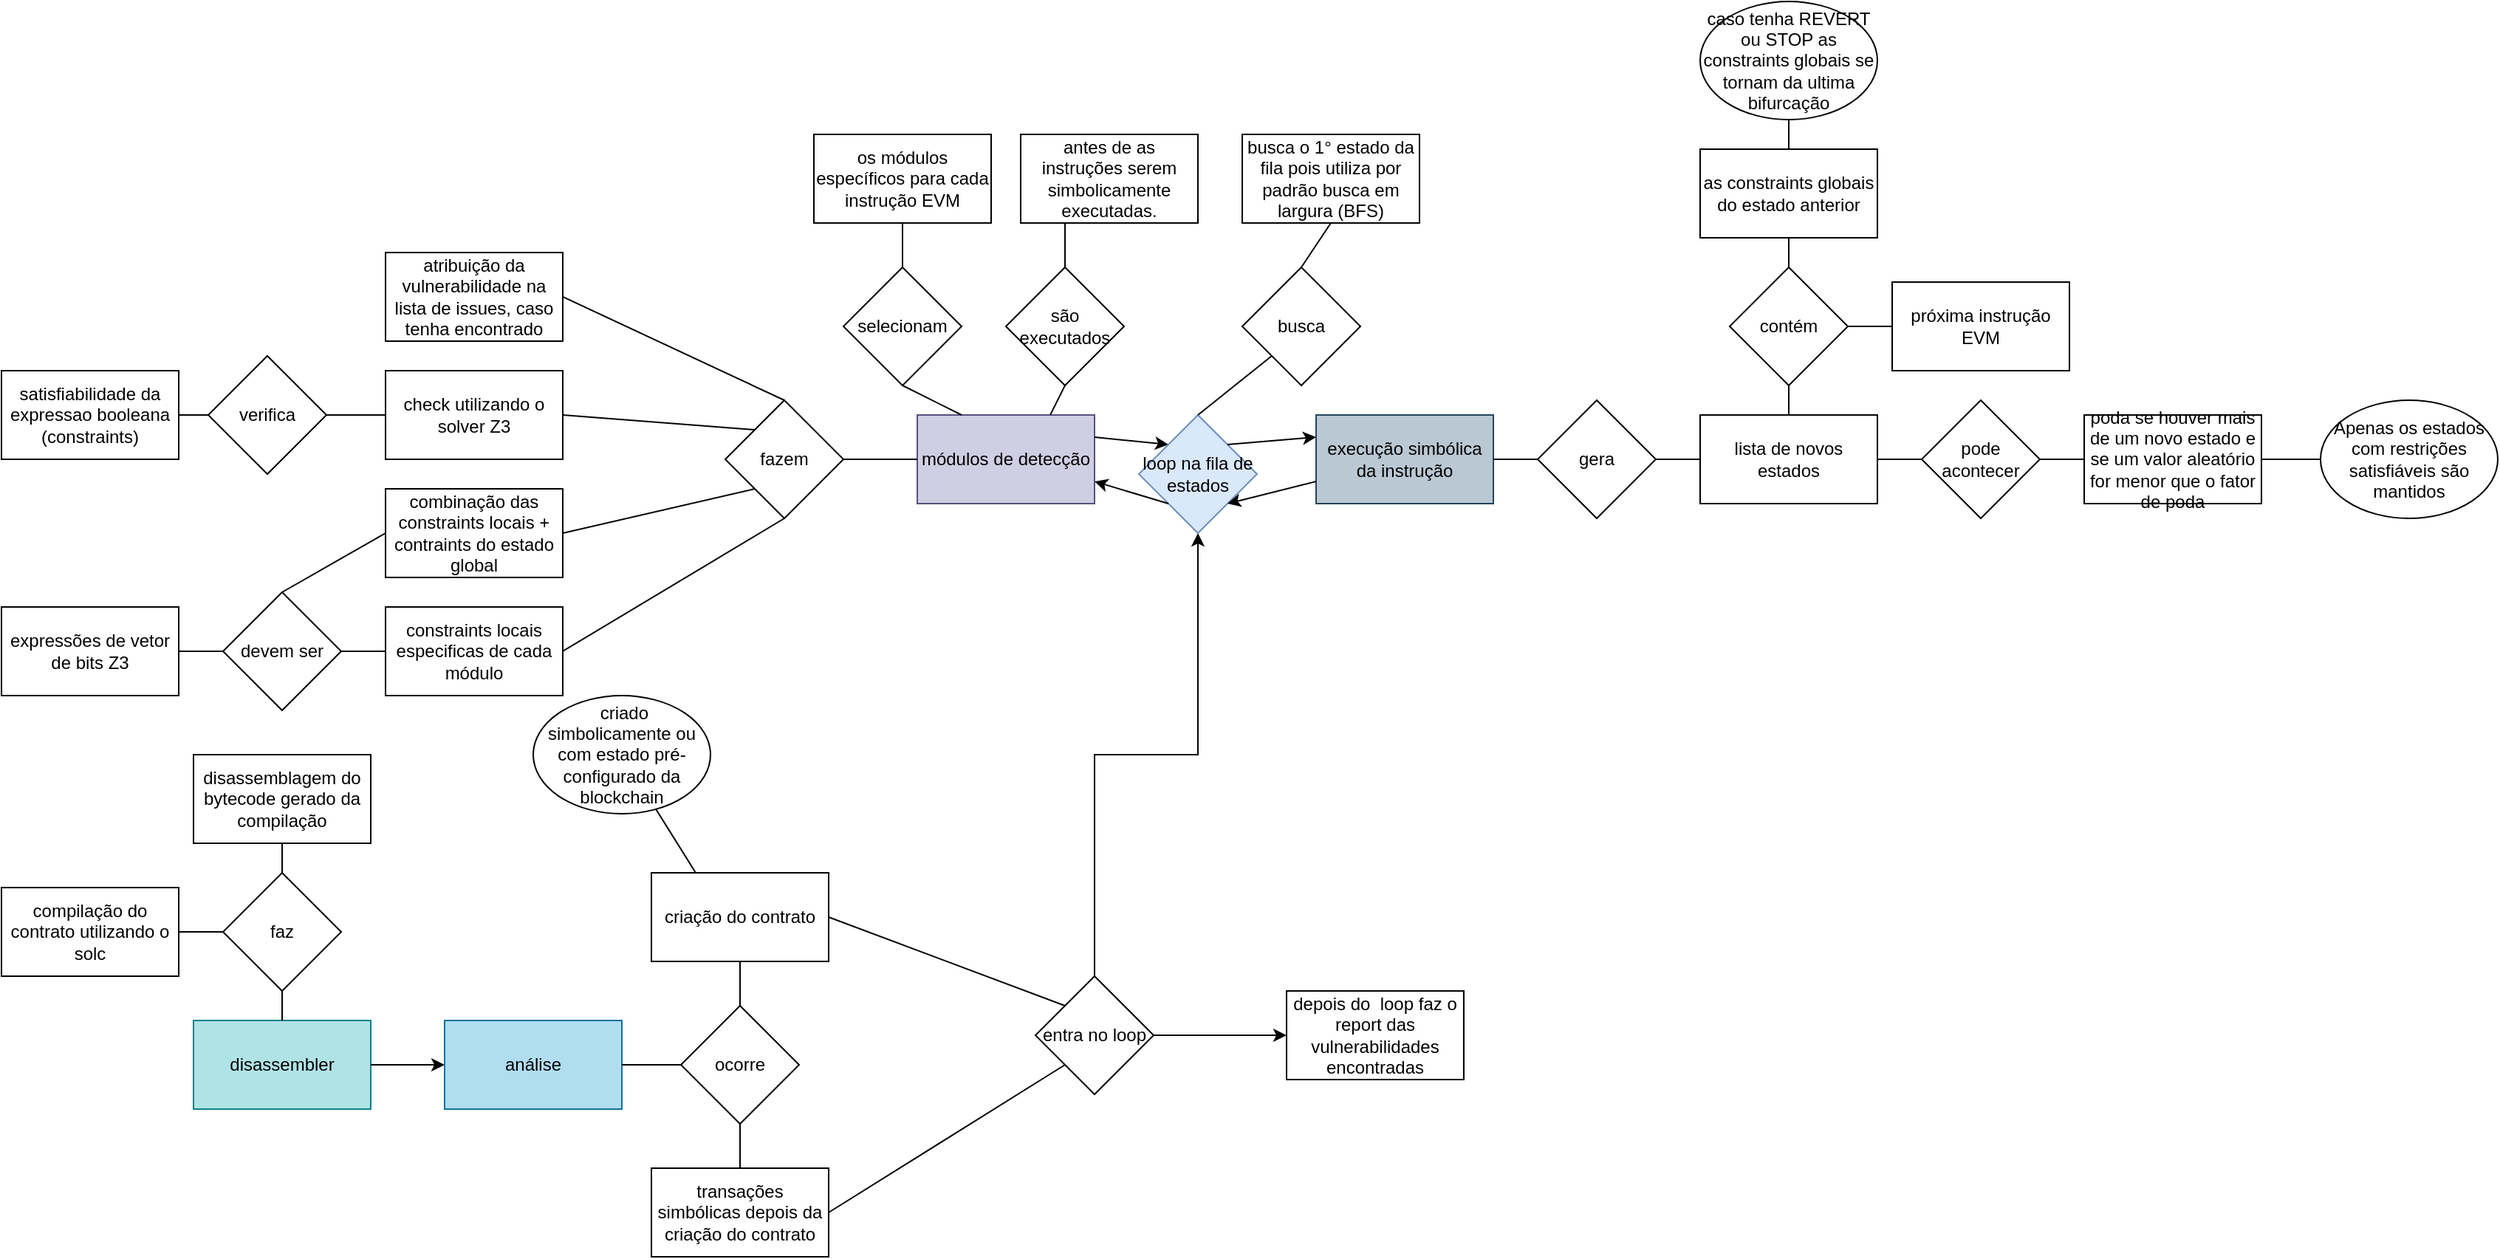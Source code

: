 <mxfile version="26.0.8">
  <diagram name="Page-1" id="Ul_h1oN0CHJci3-r6ONN">
    <mxGraphModel dx="1900" dy="1696" grid="1" gridSize="10" guides="1" tooltips="1" connect="1" arrows="1" fold="1" page="1" pageScale="1" pageWidth="850" pageHeight="1100" math="0" shadow="0">
      <root>
        <mxCell id="0" />
        <mxCell id="1" parent="0" />
        <mxCell id="6J8MlDCfnsHynz8ZygzT-1" value="disassembler" style="rounded=0;whiteSpace=wrap;html=1;fillColor=#b0e3e6;strokeColor=#0e8088;" parent="1" vertex="1">
          <mxGeometry x="60" y="140" width="120" height="60" as="geometry" />
        </mxCell>
        <mxCell id="6J8MlDCfnsHynz8ZygzT-2" value="" style="endArrow=classic;html=1;rounded=0;" parent="1" source="6J8MlDCfnsHynz8ZygzT-1" target="6J8MlDCfnsHynz8ZygzT-3" edge="1">
          <mxGeometry width="50" height="50" relative="1" as="geometry">
            <mxPoint x="230" y="320" as="sourcePoint" />
            <mxPoint x="270" y="170" as="targetPoint" />
          </mxGeometry>
        </mxCell>
        <mxCell id="6J8MlDCfnsHynz8ZygzT-3" value="análise" style="rounded=0;whiteSpace=wrap;html=1;fillColor=#b1ddf0;strokeColor=#10739e;" parent="1" vertex="1">
          <mxGeometry x="230" y="140" width="120" height="60" as="geometry" />
        </mxCell>
        <mxCell id="6J8MlDCfnsHynz8ZygzT-5" value="criação do contrato" style="rounded=0;whiteSpace=wrap;html=1;" parent="1" vertex="1">
          <mxGeometry x="370" y="40" width="120" height="60" as="geometry" />
        </mxCell>
        <mxCell id="6J8MlDCfnsHynz8ZygzT-7" value="transações simbólicas depois da criação do contrato" style="rounded=0;whiteSpace=wrap;html=1;" parent="1" vertex="1">
          <mxGeometry x="370" y="240" width="120" height="60" as="geometry" />
        </mxCell>
        <mxCell id="6J8MlDCfnsHynz8ZygzT-21" value="módulos de detecção" style="rounded=0;whiteSpace=wrap;html=1;glass=0;fillColor=#d0cee2;strokeColor=#56517e;" parent="1" vertex="1">
          <mxGeometry x="550" y="-270" width="120" height="60" as="geometry" />
        </mxCell>
        <mxCell id="6J8MlDCfnsHynz8ZygzT-47" value="depois do&amp;nbsp; loop faz o report das vulnerabilidades encontradas" style="whiteSpace=wrap;html=1;rounded=0;" parent="1" vertex="1">
          <mxGeometry x="800" y="120" width="120" height="60" as="geometry" />
        </mxCell>
        <mxCell id="6J8MlDCfnsHynz8ZygzT-52" value="execução simbólica da instrução" style="rounded=0;whiteSpace=wrap;html=1;fillColor=#bac8d3;strokeColor=#23445d;" parent="1" vertex="1">
          <mxGeometry x="820" y="-270" width="120" height="60" as="geometry" />
        </mxCell>
        <mxCell id="6J8MlDCfnsHynz8ZygzT-59" value="" style="endArrow=classic;html=1;rounded=0;entryX=0;entryY=0;entryDx=0;entryDy=0;exitX=1;exitY=0.25;exitDx=0;exitDy=0;" parent="1" source="6J8MlDCfnsHynz8ZygzT-21" target="6J8MlDCfnsHynz8ZygzT-174" edge="1">
          <mxGeometry width="50" height="50" relative="1" as="geometry">
            <mxPoint x="680" y="-290" as="sourcePoint" />
            <mxPoint x="720" y="-200" as="targetPoint" />
          </mxGeometry>
        </mxCell>
        <mxCell id="6J8MlDCfnsHynz8ZygzT-60" value="" style="endArrow=none;html=1;rounded=0;entryX=0;entryY=0.5;entryDx=0;entryDy=0;exitX=1;exitY=0.5;exitDx=0;exitDy=0;" parent="1" source="6J8MlDCfnsHynz8ZygzT-125" target="6J8MlDCfnsHynz8ZygzT-21" edge="1">
          <mxGeometry width="50" height="50" relative="1" as="geometry">
            <mxPoint x="1080" as="sourcePoint" />
            <mxPoint x="1150" y="-30" as="targetPoint" />
          </mxGeometry>
        </mxCell>
        <mxCell id="6J8MlDCfnsHynz8ZygzT-67" value="busca o 1° estado da fila pois utiliza por padrão busca em largura (BFS)" style="rounded=0;whiteSpace=wrap;html=1;" parent="1" vertex="1">
          <mxGeometry x="770" y="-460" width="120" height="60" as="geometry" />
        </mxCell>
        <mxCell id="6J8MlDCfnsHynz8ZygzT-69" value="&amp;nbsp;criado simbolicamente ou com estado pré-configurado da blockchain" style="ellipse;whiteSpace=wrap;html=1;" parent="1" vertex="1">
          <mxGeometry x="290" y="-80" width="120" height="80" as="geometry" />
        </mxCell>
        <mxCell id="6J8MlDCfnsHynz8ZygzT-70" value="" style="endArrow=none;html=1;rounded=0;entryX=0.25;entryY=0;entryDx=0;entryDy=0;" parent="1" source="6J8MlDCfnsHynz8ZygzT-69" target="6J8MlDCfnsHynz8ZygzT-5" edge="1">
          <mxGeometry width="50" height="50" relative="1" as="geometry">
            <mxPoint x="590" y="250" as="sourcePoint" />
            <mxPoint x="640" y="200" as="targetPoint" />
          </mxGeometry>
        </mxCell>
        <mxCell id="6J8MlDCfnsHynz8ZygzT-76" value="lista de novos estados" style="whiteSpace=wrap;html=1;rounded=0;" parent="1" vertex="1">
          <mxGeometry x="1080" y="-270" width="120" height="60" as="geometry" />
        </mxCell>
        <mxCell id="6J8MlDCfnsHynz8ZygzT-78" value="próxima instrução EVM" style="rounded=0;whiteSpace=wrap;html=1;" parent="1" vertex="1">
          <mxGeometry x="1210" y="-360" width="120" height="60" as="geometry" />
        </mxCell>
        <mxCell id="6J8MlDCfnsHynz8ZygzT-82" value="gera" style="rhombus;whiteSpace=wrap;html=1;" parent="1" vertex="1">
          <mxGeometry x="970" y="-280" width="80" height="80" as="geometry" />
        </mxCell>
        <mxCell id="6J8MlDCfnsHynz8ZygzT-181" style="edgeStyle=orthogonalEdgeStyle;rounded=0;orthogonalLoop=1;jettySize=auto;html=1;exitX=0.5;exitY=0;exitDx=0;exitDy=0;" parent="1" source="6J8MlDCfnsHynz8ZygzT-95" target="6J8MlDCfnsHynz8ZygzT-174" edge="1">
          <mxGeometry relative="1" as="geometry" />
        </mxCell>
        <mxCell id="6J8MlDCfnsHynz8ZygzT-95" value="entra no loop" style="rhombus;whiteSpace=wrap;html=1;" parent="1" vertex="1">
          <mxGeometry x="630" y="110" width="80" height="80" as="geometry" />
        </mxCell>
        <mxCell id="6J8MlDCfnsHynz8ZygzT-103" value="faz" style="rhombus;whiteSpace=wrap;html=1;" parent="1" vertex="1">
          <mxGeometry x="80" y="40" width="80" height="80" as="geometry" />
        </mxCell>
        <mxCell id="6J8MlDCfnsHynz8ZygzT-105" value="&lt;div&gt;disassemblagem do bytecode gerado da compilação&lt;/div&gt;" style="rounded=0;whiteSpace=wrap;html=1;" parent="1" vertex="1">
          <mxGeometry x="60" y="-40" width="120" height="60" as="geometry" />
        </mxCell>
        <mxCell id="6J8MlDCfnsHynz8ZygzT-108" value="" style="endArrow=none;html=1;rounded=0;entryX=0.5;entryY=1;entryDx=0;entryDy=0;" parent="1" target="6J8MlDCfnsHynz8ZygzT-103" edge="1">
          <mxGeometry width="50" height="50" relative="1" as="geometry">
            <mxPoint x="120" y="140" as="sourcePoint" />
            <mxPoint x="170" y="90" as="targetPoint" />
          </mxGeometry>
        </mxCell>
        <mxCell id="6J8MlDCfnsHynz8ZygzT-109" value="" style="endArrow=none;html=1;rounded=0;entryX=0.5;entryY=1;entryDx=0;entryDy=0;exitX=0.5;exitY=0;exitDx=0;exitDy=0;" parent="1" source="6J8MlDCfnsHynz8ZygzT-103" target="6J8MlDCfnsHynz8ZygzT-105" edge="1">
          <mxGeometry width="50" height="50" relative="1" as="geometry">
            <mxPoint x="110" y="50" as="sourcePoint" />
            <mxPoint x="160" as="targetPoint" />
          </mxGeometry>
        </mxCell>
        <mxCell id="6J8MlDCfnsHynz8ZygzT-110" value="compilação do contrato utilizando o solc" style="rounded=0;whiteSpace=wrap;html=1;" parent="1" vertex="1">
          <mxGeometry x="-70" y="50" width="120" height="60" as="geometry" />
        </mxCell>
        <mxCell id="6J8MlDCfnsHynz8ZygzT-112" value="" style="endArrow=none;html=1;rounded=0;exitX=1;exitY=0.5;exitDx=0;exitDy=0;" parent="1" source="6J8MlDCfnsHynz8ZygzT-110" edge="1">
          <mxGeometry width="50" height="50" relative="1" as="geometry">
            <mxPoint x="30" y="130" as="sourcePoint" />
            <mxPoint x="80" y="80" as="targetPoint" />
          </mxGeometry>
        </mxCell>
        <mxCell id="6J8MlDCfnsHynz8ZygzT-113" value="ocorre" style="rhombus;whiteSpace=wrap;html=1;" parent="1" vertex="1">
          <mxGeometry x="390" y="130" width="80" height="80" as="geometry" />
        </mxCell>
        <mxCell id="6J8MlDCfnsHynz8ZygzT-115" value="" style="endArrow=none;html=1;rounded=0;entryX=0;entryY=0.5;entryDx=0;entryDy=0;" parent="1" target="6J8MlDCfnsHynz8ZygzT-113" edge="1">
          <mxGeometry width="50" height="50" relative="1" as="geometry">
            <mxPoint x="350" y="170" as="sourcePoint" />
            <mxPoint x="400" y="120" as="targetPoint" />
          </mxGeometry>
        </mxCell>
        <mxCell id="6J8MlDCfnsHynz8ZygzT-116" value="" style="endArrow=none;html=1;rounded=0;entryX=0.5;entryY=1;entryDx=0;entryDy=0;" parent="1" target="6J8MlDCfnsHynz8ZygzT-5" edge="1">
          <mxGeometry width="50" height="50" relative="1" as="geometry">
            <mxPoint x="430" y="130" as="sourcePoint" />
            <mxPoint x="480" y="80" as="targetPoint" />
          </mxGeometry>
        </mxCell>
        <mxCell id="6J8MlDCfnsHynz8ZygzT-118" value="" style="endArrow=none;html=1;rounded=0;entryX=0.5;entryY=1;entryDx=0;entryDy=0;" parent="1" target="6J8MlDCfnsHynz8ZygzT-113" edge="1">
          <mxGeometry width="50" height="50" relative="1" as="geometry">
            <mxPoint x="430" y="240" as="sourcePoint" />
            <mxPoint x="480" y="190" as="targetPoint" />
          </mxGeometry>
        </mxCell>
        <mxCell id="6J8MlDCfnsHynz8ZygzT-119" value="" style="endArrow=none;html=1;rounded=0;entryX=0;entryY=0;entryDx=0;entryDy=0;" parent="1" target="6J8MlDCfnsHynz8ZygzT-95" edge="1">
          <mxGeometry width="50" height="50" relative="1" as="geometry">
            <mxPoint x="490" y="70" as="sourcePoint" />
            <mxPoint x="540" y="20" as="targetPoint" />
          </mxGeometry>
        </mxCell>
        <mxCell id="6J8MlDCfnsHynz8ZygzT-120" value="" style="endArrow=none;html=1;rounded=0;entryX=0;entryY=1;entryDx=0;entryDy=0;" parent="1" target="6J8MlDCfnsHynz8ZygzT-95" edge="1">
          <mxGeometry width="50" height="50" relative="1" as="geometry">
            <mxPoint x="490" y="270" as="sourcePoint" />
            <mxPoint x="540" y="220" as="targetPoint" />
          </mxGeometry>
        </mxCell>
        <mxCell id="6J8MlDCfnsHynz8ZygzT-122" value="" style="endArrow=classic;html=1;rounded=0;entryX=0;entryY=0.5;entryDx=0;entryDy=0;exitX=1;exitY=0.5;exitDx=0;exitDy=0;" parent="1" source="6J8MlDCfnsHynz8ZygzT-95" target="6J8MlDCfnsHynz8ZygzT-47" edge="1">
          <mxGeometry width="50" height="50" relative="1" as="geometry">
            <mxPoint x="670" y="70" as="sourcePoint" />
            <mxPoint x="780" y="150" as="targetPoint" />
          </mxGeometry>
        </mxCell>
        <mxCell id="6J8MlDCfnsHynz8ZygzT-125" value="fazem" style="rhombus;whiteSpace=wrap;html=1;" parent="1" vertex="1">
          <mxGeometry x="420" y="-280" width="80" height="80" as="geometry" />
        </mxCell>
        <mxCell id="6J8MlDCfnsHynz8ZygzT-126" value="constraints locais especificas de cada módulo" style="rounded=0;whiteSpace=wrap;html=1;" parent="1" vertex="1">
          <mxGeometry x="190" y="-140" width="120" height="60" as="geometry" />
        </mxCell>
        <mxCell id="6J8MlDCfnsHynz8ZygzT-128" value="" style="endArrow=none;html=1;rounded=0;exitX=1;exitY=0.5;exitDx=0;exitDy=0;entryX=0.5;entryY=1;entryDx=0;entryDy=0;" parent="1" source="6J8MlDCfnsHynz8ZygzT-126" target="6J8MlDCfnsHynz8ZygzT-125" edge="1">
          <mxGeometry width="50" height="50" relative="1" as="geometry">
            <mxPoint x="410" y="-60" as="sourcePoint" />
            <mxPoint x="460" y="-110" as="targetPoint" />
          </mxGeometry>
        </mxCell>
        <mxCell id="6J8MlDCfnsHynz8ZygzT-132" value="verifica" style="rhombus;whiteSpace=wrap;html=1;" parent="1" vertex="1">
          <mxGeometry x="70" y="-310" width="80" height="80" as="geometry" />
        </mxCell>
        <mxCell id="6J8MlDCfnsHynz8ZygzT-133" value="atribuição da vulnerabilidade na lista de issues, caso tenha encontrado" style="rounded=0;whiteSpace=wrap;html=1;" parent="1" vertex="1">
          <mxGeometry x="190" y="-380" width="120" height="60" as="geometry" />
        </mxCell>
        <mxCell id="6J8MlDCfnsHynz8ZygzT-134" value="check utilizando o solver Z3" style="rounded=0;whiteSpace=wrap;html=1;" parent="1" vertex="1">
          <mxGeometry x="190" y="-300" width="120" height="60" as="geometry" />
        </mxCell>
        <mxCell id="6J8MlDCfnsHynz8ZygzT-135" value="combinação das constraints locais + contraints do estado global" style="rounded=0;whiteSpace=wrap;html=1;" parent="1" vertex="1">
          <mxGeometry x="190" y="-220" width="120" height="60" as="geometry" />
        </mxCell>
        <mxCell id="6J8MlDCfnsHynz8ZygzT-137" value="" style="endArrow=none;html=1;rounded=0;entryX=0.5;entryY=0;entryDx=0;entryDy=0;" parent="1" target="6J8MlDCfnsHynz8ZygzT-125" edge="1">
          <mxGeometry width="50" height="50" relative="1" as="geometry">
            <mxPoint x="310" y="-350" as="sourcePoint" />
            <mxPoint x="360" y="-400" as="targetPoint" />
          </mxGeometry>
        </mxCell>
        <mxCell id="6J8MlDCfnsHynz8ZygzT-138" value="" style="endArrow=none;html=1;rounded=0;entryX=0;entryY=0;entryDx=0;entryDy=0;" parent="1" target="6J8MlDCfnsHynz8ZygzT-125" edge="1">
          <mxGeometry width="50" height="50" relative="1" as="geometry">
            <mxPoint x="310" y="-270" as="sourcePoint" />
            <mxPoint x="360" y="-320" as="targetPoint" />
          </mxGeometry>
        </mxCell>
        <mxCell id="6J8MlDCfnsHynz8ZygzT-139" value="" style="endArrow=none;html=1;rounded=0;entryX=0;entryY=1;entryDx=0;entryDy=0;exitX=1;exitY=0.5;exitDx=0;exitDy=0;" parent="1" source="6J8MlDCfnsHynz8ZygzT-135" target="6J8MlDCfnsHynz8ZygzT-125" edge="1">
          <mxGeometry width="50" height="50" relative="1" as="geometry">
            <mxPoint x="310" y="-190" as="sourcePoint" />
            <mxPoint x="360" y="-240" as="targetPoint" />
          </mxGeometry>
        </mxCell>
        <mxCell id="6J8MlDCfnsHynz8ZygzT-140" value="" style="endArrow=none;html=1;rounded=0;exitX=1;exitY=0.5;exitDx=0;exitDy=0;" parent="1" source="6J8MlDCfnsHynz8ZygzT-132" edge="1">
          <mxGeometry width="50" height="50" relative="1" as="geometry">
            <mxPoint x="140" y="-220" as="sourcePoint" />
            <mxPoint x="190" y="-270" as="targetPoint" />
          </mxGeometry>
        </mxCell>
        <mxCell id="6J8MlDCfnsHynz8ZygzT-141" value="" style="endArrow=none;html=1;rounded=0;exitX=1;exitY=0.5;exitDx=0;exitDy=0;" parent="1" source="6J8MlDCfnsHynz8ZygzT-142" edge="1">
          <mxGeometry width="50" height="50" relative="1" as="geometry">
            <mxPoint x="20" y="-270" as="sourcePoint" />
            <mxPoint x="70" y="-270" as="targetPoint" />
          </mxGeometry>
        </mxCell>
        <mxCell id="6J8MlDCfnsHynz8ZygzT-142" value="satisfiabilidade da expressao booleana (constraints)" style="rounded=0;whiteSpace=wrap;html=1;" parent="1" vertex="1">
          <mxGeometry x="-70" y="-300" width="120" height="60" as="geometry" />
        </mxCell>
        <mxCell id="6J8MlDCfnsHynz8ZygzT-144" value="" style="endArrow=none;html=1;rounded=0;entryX=0;entryY=0.5;entryDx=0;entryDy=0;" parent="1" target="6J8MlDCfnsHynz8ZygzT-82" edge="1">
          <mxGeometry width="50" height="50" relative="1" as="geometry">
            <mxPoint x="940" y="-240" as="sourcePoint" />
            <mxPoint x="990" y="-290" as="targetPoint" />
          </mxGeometry>
        </mxCell>
        <mxCell id="6J8MlDCfnsHynz8ZygzT-145" value="" style="endArrow=none;html=1;rounded=0;entryX=0;entryY=0.5;entryDx=0;entryDy=0;" parent="1" target="6J8MlDCfnsHynz8ZygzT-76" edge="1">
          <mxGeometry width="50" height="50" relative="1" as="geometry">
            <mxPoint x="1050" y="-240" as="sourcePoint" />
            <mxPoint x="1100" y="-290" as="targetPoint" />
          </mxGeometry>
        </mxCell>
        <mxCell id="6J8MlDCfnsHynz8ZygzT-146" value="contém" style="rhombus;whiteSpace=wrap;html=1;" parent="1" vertex="1">
          <mxGeometry x="1100" y="-370" width="80" height="80" as="geometry" />
        </mxCell>
        <mxCell id="6J8MlDCfnsHynz8ZygzT-147" value="pode acontecer" style="rhombus;whiteSpace=wrap;html=1;" parent="1" vertex="1">
          <mxGeometry x="1230" y="-280" width="80" height="80" as="geometry" />
        </mxCell>
        <mxCell id="6J8MlDCfnsHynz8ZygzT-148" value="as constraints globais do estado anterior" style="rounded=0;whiteSpace=wrap;html=1;" parent="1" vertex="1">
          <mxGeometry x="1080" y="-450" width="120" height="60" as="geometry" />
        </mxCell>
        <mxCell id="6J8MlDCfnsHynz8ZygzT-149" value="caso tenha REVERT ou STOP as constraints globais se tornam da ultima bifurcação" style="ellipse;whiteSpace=wrap;html=1;" parent="1" vertex="1">
          <mxGeometry x="1080" y="-550" width="120" height="80" as="geometry" />
        </mxCell>
        <mxCell id="6J8MlDCfnsHynz8ZygzT-150" value="" style="endArrow=none;html=1;rounded=0;entryX=0.5;entryY=1;entryDx=0;entryDy=0;exitX=0.5;exitY=0;exitDx=0;exitDy=0;" parent="1" source="6J8MlDCfnsHynz8ZygzT-76" target="6J8MlDCfnsHynz8ZygzT-146" edge="1">
          <mxGeometry width="50" height="50" relative="1" as="geometry">
            <mxPoint x="1150" y="-270" as="sourcePoint" />
            <mxPoint x="1200" y="-320" as="targetPoint" />
            <Array as="points" />
          </mxGeometry>
        </mxCell>
        <mxCell id="6J8MlDCfnsHynz8ZygzT-151" value="" style="endArrow=none;html=1;rounded=0;entryX=0.5;entryY=1;entryDx=0;entryDy=0;exitX=0.5;exitY=0;exitDx=0;exitDy=0;" parent="1" source="6J8MlDCfnsHynz8ZygzT-146" target="6J8MlDCfnsHynz8ZygzT-148" edge="1">
          <mxGeometry width="50" height="50" relative="1" as="geometry">
            <mxPoint x="1140" y="-360" as="sourcePoint" />
            <mxPoint x="1190" y="-410" as="targetPoint" />
          </mxGeometry>
        </mxCell>
        <mxCell id="6J8MlDCfnsHynz8ZygzT-152" value="" style="endArrow=none;html=1;rounded=0;entryX=0.5;entryY=1;entryDx=0;entryDy=0;exitX=0.5;exitY=0;exitDx=0;exitDy=0;" parent="1" source="6J8MlDCfnsHynz8ZygzT-148" target="6J8MlDCfnsHynz8ZygzT-149" edge="1">
          <mxGeometry width="50" height="50" relative="1" as="geometry">
            <mxPoint x="1150" y="-450" as="sourcePoint" />
            <mxPoint x="1200" y="-500" as="targetPoint" />
          </mxGeometry>
        </mxCell>
        <mxCell id="6J8MlDCfnsHynz8ZygzT-153" value="devem ser" style="rhombus;whiteSpace=wrap;html=1;" parent="1" vertex="1">
          <mxGeometry x="80" y="-150" width="80" height="80" as="geometry" />
        </mxCell>
        <mxCell id="6J8MlDCfnsHynz8ZygzT-154" value="expressões de vetor de bits Z3" style="rounded=0;whiteSpace=wrap;html=1;" parent="1" vertex="1">
          <mxGeometry x="-70" y="-140" width="120" height="60" as="geometry" />
        </mxCell>
        <mxCell id="6J8MlDCfnsHynz8ZygzT-155" value="" style="endArrow=none;html=1;rounded=0;entryX=0;entryY=0.5;entryDx=0;entryDy=0;exitX=1;exitY=0.5;exitDx=0;exitDy=0;" parent="1" source="6J8MlDCfnsHynz8ZygzT-153" target="6J8MlDCfnsHynz8ZygzT-126" edge="1">
          <mxGeometry width="50" height="50" relative="1" as="geometry">
            <mxPoint x="770" y="20" as="sourcePoint" />
            <mxPoint x="820" y="-30" as="targetPoint" />
          </mxGeometry>
        </mxCell>
        <mxCell id="6J8MlDCfnsHynz8ZygzT-156" value="" style="endArrow=none;html=1;rounded=0;entryX=0;entryY=0.5;entryDx=0;entryDy=0;exitX=1;exitY=0.5;exitDx=0;exitDy=0;" parent="1" source="6J8MlDCfnsHynz8ZygzT-154" target="6J8MlDCfnsHynz8ZygzT-153" edge="1">
          <mxGeometry width="50" height="50" relative="1" as="geometry">
            <mxPoint x="670" y="10" as="sourcePoint" />
            <mxPoint x="720" y="-40" as="targetPoint" />
          </mxGeometry>
        </mxCell>
        <mxCell id="6J8MlDCfnsHynz8ZygzT-157" value="" style="endArrow=none;html=1;rounded=0;entryX=0;entryY=0.5;entryDx=0;entryDy=0;exitX=0.5;exitY=0;exitDx=0;exitDy=0;" parent="1" source="6J8MlDCfnsHynz8ZygzT-153" target="6J8MlDCfnsHynz8ZygzT-135" edge="1">
          <mxGeometry width="50" height="50" relative="1" as="geometry">
            <mxPoint x="730" y="-20" as="sourcePoint" />
            <mxPoint x="780" y="-70" as="targetPoint" />
          </mxGeometry>
        </mxCell>
        <mxCell id="6J8MlDCfnsHynz8ZygzT-159" value="" style="endArrow=none;html=1;rounded=0;" parent="1" target="6J8MlDCfnsHynz8ZygzT-147" edge="1">
          <mxGeometry width="50" height="50" relative="1" as="geometry">
            <mxPoint x="1200" y="-240" as="sourcePoint" />
            <mxPoint x="1250" y="-290" as="targetPoint" />
          </mxGeometry>
        </mxCell>
        <mxCell id="6J8MlDCfnsHynz8ZygzT-160" value="poda se houver mais de um novo estado e se um valor aleatório for menor que o fator de poda" style="rounded=0;whiteSpace=wrap;html=1;" parent="1" vertex="1">
          <mxGeometry x="1340" y="-270" width="120" height="60" as="geometry" />
        </mxCell>
        <mxCell id="6J8MlDCfnsHynz8ZygzT-161" value="Apenas os estados com restrições satisfiáveis são mantidos" style="ellipse;whiteSpace=wrap;html=1;" parent="1" vertex="1">
          <mxGeometry x="1500" y="-280" width="120" height="80" as="geometry" />
        </mxCell>
        <mxCell id="6J8MlDCfnsHynz8ZygzT-162" value="" style="endArrow=none;html=1;rounded=0;entryX=0;entryY=0.5;entryDx=0;entryDy=0;" parent="1" target="6J8MlDCfnsHynz8ZygzT-160" edge="1">
          <mxGeometry width="50" height="50" relative="1" as="geometry">
            <mxPoint x="1310" y="-240" as="sourcePoint" />
            <mxPoint x="1360" y="-290" as="targetPoint" />
          </mxGeometry>
        </mxCell>
        <mxCell id="6J8MlDCfnsHynz8ZygzT-163" value="" style="endArrow=none;html=1;rounded=0;entryX=0;entryY=0.5;entryDx=0;entryDy=0;" parent="1" target="6J8MlDCfnsHynz8ZygzT-161" edge="1">
          <mxGeometry width="50" height="50" relative="1" as="geometry">
            <mxPoint x="1460" y="-240" as="sourcePoint" />
            <mxPoint x="1510" y="-290" as="targetPoint" />
          </mxGeometry>
        </mxCell>
        <mxCell id="6J8MlDCfnsHynz8ZygzT-164" value="selecionam" style="rhombus;whiteSpace=wrap;html=1;" parent="1" vertex="1">
          <mxGeometry x="500" y="-370" width="80" height="80" as="geometry" />
        </mxCell>
        <mxCell id="6J8MlDCfnsHynz8ZygzT-165" value="os módulos específicos para cada instrução EVM" style="rounded=0;whiteSpace=wrap;html=1;" parent="1" vertex="1">
          <mxGeometry x="480" y="-460" width="120" height="60" as="geometry" />
        </mxCell>
        <mxCell id="6J8MlDCfnsHynz8ZygzT-166" value="" style="endArrow=none;html=1;rounded=0;entryX=0.5;entryY=1;entryDx=0;entryDy=0;exitX=0.25;exitY=0;exitDx=0;exitDy=0;" parent="1" source="6J8MlDCfnsHynz8ZygzT-21" target="6J8MlDCfnsHynz8ZygzT-164" edge="1">
          <mxGeometry width="50" height="50" relative="1" as="geometry">
            <mxPoint x="1200" y="-150" as="sourcePoint" />
            <mxPoint x="1250" y="-200" as="targetPoint" />
          </mxGeometry>
        </mxCell>
        <mxCell id="6J8MlDCfnsHynz8ZygzT-168" value="" style="endArrow=none;html=1;rounded=0;exitX=0.5;exitY=0;exitDx=0;exitDy=0;entryX=0.5;entryY=1;entryDx=0;entryDy=0;" parent="1" source="6J8MlDCfnsHynz8ZygzT-164" target="6J8MlDCfnsHynz8ZygzT-165" edge="1">
          <mxGeometry width="50" height="50" relative="1" as="geometry">
            <mxPoint x="1190" y="-230" as="sourcePoint" />
            <mxPoint x="1240" y="-280" as="targetPoint" />
          </mxGeometry>
        </mxCell>
        <mxCell id="6J8MlDCfnsHynz8ZygzT-169" value="antes de as instruções serem simbolicamente executadas." style="rounded=0;whiteSpace=wrap;html=1;" parent="1" vertex="1">
          <mxGeometry x="620" y="-460" width="120" height="60" as="geometry" />
        </mxCell>
        <mxCell id="6J8MlDCfnsHynz8ZygzT-170" value="são executados" style="rhombus;whiteSpace=wrap;html=1;" parent="1" vertex="1">
          <mxGeometry x="610" y="-370" width="80" height="80" as="geometry" />
        </mxCell>
        <mxCell id="6J8MlDCfnsHynz8ZygzT-171" value="" style="endArrow=none;html=1;rounded=0;entryX=0.5;entryY=1;entryDx=0;entryDy=0;exitX=0.75;exitY=0;exitDx=0;exitDy=0;" parent="1" source="6J8MlDCfnsHynz8ZygzT-21" target="6J8MlDCfnsHynz8ZygzT-170" edge="1">
          <mxGeometry width="50" height="50" relative="1" as="geometry">
            <mxPoint x="570" y="-540" as="sourcePoint" />
            <mxPoint x="620" y="-590" as="targetPoint" />
          </mxGeometry>
        </mxCell>
        <mxCell id="6J8MlDCfnsHynz8ZygzT-172" value="" style="endArrow=none;html=1;rounded=0;exitX=0.25;exitY=1;exitDx=0;exitDy=0;entryX=0.5;entryY=0;entryDx=0;entryDy=0;" parent="1" source="6J8MlDCfnsHynz8ZygzT-169" target="6J8MlDCfnsHynz8ZygzT-170" edge="1">
          <mxGeometry width="50" height="50" relative="1" as="geometry">
            <mxPoint x="530" y="-420" as="sourcePoint" />
            <mxPoint x="690" y="-380" as="targetPoint" />
            <Array as="points" />
          </mxGeometry>
        </mxCell>
        <mxCell id="6J8MlDCfnsHynz8ZygzT-173" value="" style="endArrow=none;html=1;rounded=0;entryX=0;entryY=0.5;entryDx=0;entryDy=0;" parent="1" target="6J8MlDCfnsHynz8ZygzT-78" edge="1">
          <mxGeometry width="50" height="50" relative="1" as="geometry">
            <mxPoint x="1180" y="-330" as="sourcePoint" />
            <mxPoint x="1230" y="-380" as="targetPoint" />
          </mxGeometry>
        </mxCell>
        <mxCell id="6J8MlDCfnsHynz8ZygzT-174" value="loop na fila de estados" style="rhombus;whiteSpace=wrap;html=1;fillColor=#dae8fc;strokeColor=#6c8ebf;" parent="1" vertex="1">
          <mxGeometry x="700" y="-270" width="80" height="80" as="geometry" />
        </mxCell>
        <mxCell id="6J8MlDCfnsHynz8ZygzT-178" value="" style="endArrow=classic;html=1;rounded=0;entryX=1;entryY=1;entryDx=0;entryDy=0;exitX=0;exitY=0.75;exitDx=0;exitDy=0;" parent="1" source="6J8MlDCfnsHynz8ZygzT-52" target="6J8MlDCfnsHynz8ZygzT-174" edge="1">
          <mxGeometry width="50" height="50" relative="1" as="geometry">
            <mxPoint x="1440" y="-100" as="sourcePoint" />
            <mxPoint x="1490" y="-150" as="targetPoint" />
          </mxGeometry>
        </mxCell>
        <mxCell id="6J8MlDCfnsHynz8ZygzT-179" value="" style="endArrow=classic;html=1;rounded=0;entryX=1;entryY=0.75;entryDx=0;entryDy=0;" parent="1" target="6J8MlDCfnsHynz8ZygzT-21" edge="1">
          <mxGeometry width="50" height="50" relative="1" as="geometry">
            <mxPoint x="720" y="-210" as="sourcePoint" />
            <mxPoint x="770" y="-260" as="targetPoint" />
          </mxGeometry>
        </mxCell>
        <mxCell id="6J8MlDCfnsHynz8ZygzT-182" value="" style="endArrow=classic;html=1;rounded=0;entryX=0;entryY=0.25;entryDx=0;entryDy=0;" parent="1" target="6J8MlDCfnsHynz8ZygzT-52" edge="1">
          <mxGeometry width="50" height="50" relative="1" as="geometry">
            <mxPoint x="760" y="-250" as="sourcePoint" />
            <mxPoint x="810" y="-300" as="targetPoint" />
          </mxGeometry>
        </mxCell>
        <mxCell id="6J8MlDCfnsHynz8ZygzT-184" value="" style="endArrow=none;html=1;rounded=0;entryX=0;entryY=1;entryDx=0;entryDy=0;" parent="1" target="6J8MlDCfnsHynz8ZygzT-186" edge="1">
          <mxGeometry width="50" height="50" relative="1" as="geometry">
            <mxPoint x="740" y="-270" as="sourcePoint" />
            <mxPoint x="790" y="-320" as="targetPoint" />
          </mxGeometry>
        </mxCell>
        <mxCell id="6J8MlDCfnsHynz8ZygzT-186" value="busca" style="rhombus;whiteSpace=wrap;html=1;" parent="1" vertex="1">
          <mxGeometry x="770" y="-370" width="80" height="80" as="geometry" />
        </mxCell>
        <mxCell id="6J8MlDCfnsHynz8ZygzT-188" value="" style="endArrow=none;html=1;rounded=0;entryX=0.5;entryY=1;entryDx=0;entryDy=0;" parent="1" target="6J8MlDCfnsHynz8ZygzT-67" edge="1">
          <mxGeometry width="50" height="50" relative="1" as="geometry">
            <mxPoint x="810" y="-370" as="sourcePoint" />
            <mxPoint x="860" y="-420" as="targetPoint" />
          </mxGeometry>
        </mxCell>
      </root>
    </mxGraphModel>
  </diagram>
</mxfile>
